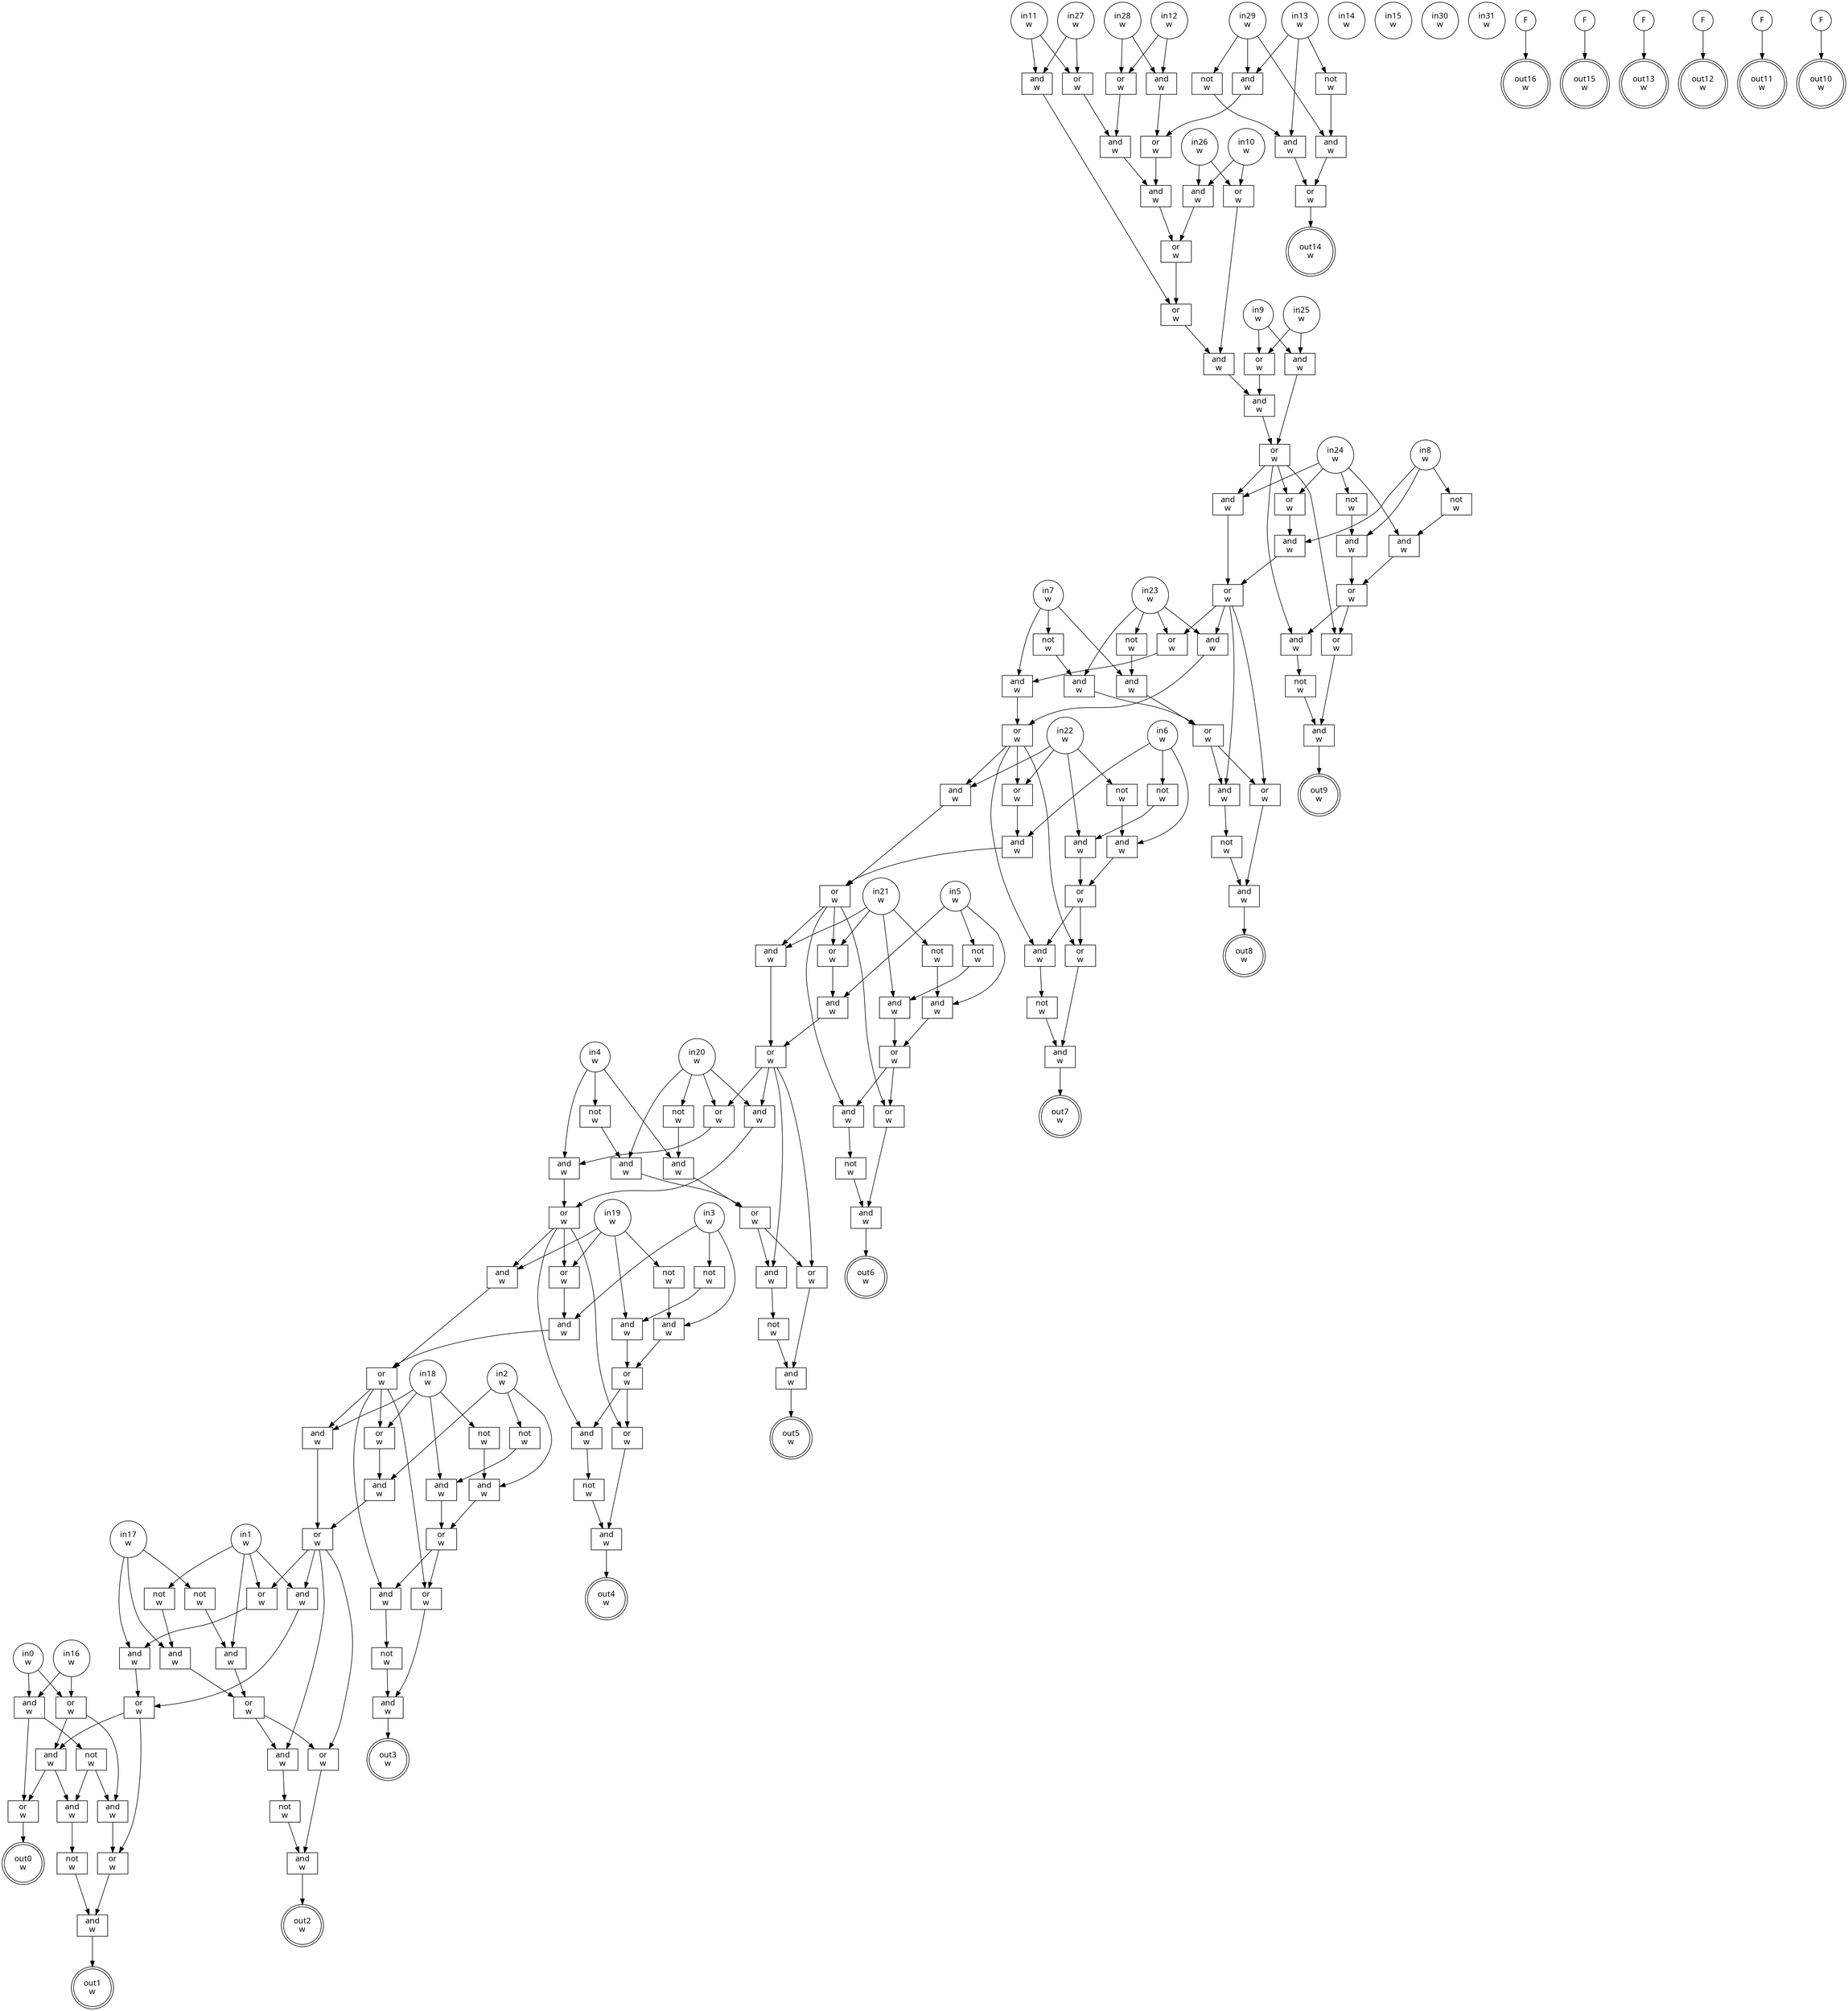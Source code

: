 digraph circuit{
	node [style = filled, fillcolor = white,shape=rect, fontname=geneva]
	g0 [label="in0\nw",shape=circle,fillcolor=white]
	g1 [label="in1\nw",shape=circle,fillcolor=white]
	g2 [label="in2\nw",shape=circle,fillcolor=white]
	g3 [label="in3\nw",shape=circle,fillcolor=white]
	g4 [label="in4\nw",shape=circle,fillcolor=white]
	g5 [label="in5\nw",shape=circle,fillcolor=white]
	g6 [label="in6\nw",shape=circle,fillcolor=white]
	g7 [label="in7\nw",shape=circle,fillcolor=white]
	g8 [label="in8\nw",shape=circle,fillcolor=white]
	g9 [label="in9\nw",shape=circle,fillcolor=white]
	g10 [label="in10\nw",shape=circle,fillcolor=white]
	g11 [label="in11\nw",shape=circle,fillcolor=white]
	g12 [label="in12\nw",shape=circle,fillcolor=white]
	g13 [label="in13\nw",shape=circle,fillcolor=white]
	g14 [label="in14\nw",shape=circle,fillcolor=white]
	g15 [label="in15\nw",shape=circle,fillcolor=white]
	g16 [label="in16\nw",shape=circle,fillcolor=white]
	g17 [label="in17\nw",shape=circle,fillcolor=white]
	g18 [label="in18\nw",shape=circle,fillcolor=white]
	g19 [label="in19\nw",shape=circle,fillcolor=white]
	g20 [label="in20\nw",shape=circle,fillcolor=white]
	g21 [label="in21\nw",shape=circle,fillcolor=white]
	g22 [label="in22\nw",shape=circle,fillcolor=white]
	g23 [label="in23\nw",shape=circle,fillcolor=white]
	g24 [label="in24\nw",shape=circle,fillcolor=white]
	g25 [label="in25\nw",shape=circle,fillcolor=white]
	g26 [label="in26\nw",shape=circle,fillcolor=white]
	g27 [label="in27\nw",shape=circle,fillcolor=white]
	g28 [label="in28\nw",shape=circle,fillcolor=white]
	g29 [label="in29\nw",shape=circle,fillcolor=white]
	g30 [label="in30\nw",shape=circle,fillcolor=white]
	g31 [label="in31\nw",shape=circle,fillcolor=white]
	g32 [label="F",shape=circle,fillcolor=white]
	g33 [label="F",shape=circle,fillcolor=white]
	g34 [label="F",shape=circle,fillcolor=white]
	g35 [label="F",shape=circle,fillcolor=white]
	g36 [label="F",shape=circle,fillcolor=white]
	g37 [label="F",shape=circle,fillcolor=white]
	g38 [label="not\nw",fillcolor=white]
	g39 [label="not\nw",fillcolor=white]
	g40 [label="not\nw",fillcolor=white]
	g41 [label="not\nw",fillcolor=white]
	g42 [label="not\nw",fillcolor=white]
	g43 [label="not\nw",fillcolor=white]
	g44 [label="not\nw",fillcolor=white]
	g45 [label="not\nw",fillcolor=white]
	g46 [label="not\nw",fillcolor=white]
	g47 [label="and\nw",fillcolor=white]
	g48 [label="and\nw",fillcolor=white]
	g49 [label="not\nw",fillcolor=white]
	g50 [label="and\nw",fillcolor=white]
	g51 [label="or\nw",fillcolor=white]
	g52 [label="or\nw",fillcolor=white]
	g53 [label="and\nw",fillcolor=white]
	g54 [label="or\nw",fillcolor=white]
	g55 [label="and\nw",fillcolor=white]
	g56 [label="or\nw",fillcolor=white]
	g57 [label="and\nw",fillcolor=white]
	g58 [label="and\nw",fillcolor=white]
	g59 [label="and\nw",fillcolor=white]
	g60 [label="or\nw",fillcolor=white]
	g61 [label="or\nw",fillcolor=white]
	g62 [label="or\nw",fillcolor=white]
	g63 [label="and\nw",fillcolor=white]
	g64 [label="or\nw",fillcolor=white]
	g65 [label="and\nw",fillcolor=white]
	g66 [label="and\nw",fillcolor=white]
	g67 [label="or\nw",fillcolor=white]
	g68 [label="or\nw",fillcolor=white]
	g69 [label="and\nw",fillcolor=white]
	g70 [label="and\nw",fillcolor=white]
	g71 [label="and\nw",fillcolor=white]
	g72 [label="or\nw",fillcolor=white]
	g73 [label="or\nw",fillcolor=white]
	g74 [label="and\nw",fillcolor=white]
	g75 [label="not\nw",fillcolor=white]
	g76 [label="and\nw",fillcolor=white]
	g77 [label="or\nw",fillcolor=white]
	g78 [label="and\nw",fillcolor=white]
	g79 [label="not\nw",fillcolor=white]
	g80 [label="or\nw",fillcolor=white]
	g81 [label="and\nw",fillcolor=white]
	g82 [label="and\nw",fillcolor=white]
	g83 [label="and\nw",fillcolor=white]
	g84 [label="or\nw",fillcolor=white]
	g85 [label="or\nw",fillcolor=white]
	g86 [label="and\nw",fillcolor=white]
	g87 [label="not\nw",fillcolor=white]
	g88 [label="and\nw",fillcolor=white]
	g89 [label="or\nw",fillcolor=white]
	g90 [label="and\nw",fillcolor=white]
	g91 [label="not\nw",fillcolor=white]
	g92 [label="or\nw",fillcolor=white]
	g93 [label="and\nw",fillcolor=white]
	g94 [label="and\nw",fillcolor=white]
	g95 [label="and\nw",fillcolor=white]
	g96 [label="or\nw",fillcolor=white]
	g97 [label="or\nw",fillcolor=white]
	g98 [label="and\nw",fillcolor=white]
	g99 [label="not\nw",fillcolor=white]
	g100 [label="and\nw",fillcolor=white]
	g101 [label="or\nw",fillcolor=white]
	g102 [label="and\nw",fillcolor=white]
	g103 [label="not\nw",fillcolor=white]
	g104 [label="or\nw",fillcolor=white]
	g105 [label="and\nw",fillcolor=white]
	g106 [label="and\nw",fillcolor=white]
	g107 [label="and\nw",fillcolor=white]
	g108 [label="or\nw",fillcolor=white]
	g109 [label="or\nw",fillcolor=white]
	g110 [label="and\nw",fillcolor=white]
	g111 [label="not\nw",fillcolor=white]
	g112 [label="and\nw",fillcolor=white]
	g113 [label="or\nw",fillcolor=white]
	g114 [label="and\nw",fillcolor=white]
	g115 [label="not\nw",fillcolor=white]
	g116 [label="or\nw",fillcolor=white]
	g117 [label="and\nw",fillcolor=white]
	g118 [label="and\nw",fillcolor=white]
	g119 [label="and\nw",fillcolor=white]
	g120 [label="or\nw",fillcolor=white]
	g121 [label="or\nw",fillcolor=white]
	g122 [label="and\nw",fillcolor=white]
	g123 [label="not\nw",fillcolor=white]
	g124 [label="and\nw",fillcolor=white]
	g125 [label="or\nw",fillcolor=white]
	g126 [label="and\nw",fillcolor=white]
	g127 [label="not\nw",fillcolor=white]
	g128 [label="or\nw",fillcolor=white]
	g129 [label="and\nw",fillcolor=white]
	g130 [label="and\nw",fillcolor=white]
	g131 [label="and\nw",fillcolor=white]
	g132 [label="or\nw",fillcolor=white]
	g133 [label="or\nw",fillcolor=white]
	g134 [label="and\nw",fillcolor=white]
	g135 [label="not\nw",fillcolor=white]
	g136 [label="and\nw",fillcolor=white]
	g137 [label="or\nw",fillcolor=white]
	g138 [label="and\nw",fillcolor=white]
	g139 [label="not\nw",fillcolor=white]
	g140 [label="or\nw",fillcolor=white]
	g141 [label="and\nw",fillcolor=white]
	g142 [label="and\nw",fillcolor=white]
	g143 [label="and\nw",fillcolor=white]
	g144 [label="or\nw",fillcolor=white]
	g145 [label="not\nw",fillcolor=white]
	g146 [label="and\nw",fillcolor=white]
	g147 [label="or\nw",fillcolor=white]
	g148 [label="and\nw",fillcolor=white]
	g149 [label="not\nw",fillcolor=white]
	g150 [label="or\nw",fillcolor=white]
	g151 [label="and\nw",fillcolor=white]
	g152 [label="and\nw",fillcolor=white]
	g153 [label="or\nw",fillcolor=white]
	g154 [label="and\nw",fillcolor=white]
	g155 [label="and\nw",fillcolor=white]
	g156 [label="or\nw",fillcolor=white]
	g157 [label="not\nw",fillcolor=white]
	g158 [label="and\nw",fillcolor=white]
	g159 [label="or\nw",fillcolor=white]
	g160 [label="and\nw",fillcolor=white]
	g161 [label="not\nw",fillcolor=white]
	g162 [label="or\nw",fillcolor=white]
	g163 [label="and\nw",fillcolor=white]
	g164 [label="and\nw",fillcolor=white]
	g165 [label="not\nw",fillcolor=white]
	g166 [label="or\nw",fillcolor=white]
	g167 [label="and\nw",fillcolor=white]
	g168 [label="or\nw",fillcolor=white]
	g169 [label="and\nw",fillcolor=white]
	g170 [label="and\nw",fillcolor=white]
	g171 [label="not\nw",fillcolor=white]
	g172 [label="and\nw",fillcolor=white]
	g173 [label="or\nw",fillcolor=white]
	g174 [label="out0\nw",shape=doublecircle,fillcolor=white]
	g175 [label="out1\nw",shape=doublecircle,fillcolor=white]
	g176 [label="out2\nw",shape=doublecircle,fillcolor=white]
	g177 [label="out3\nw",shape=doublecircle,fillcolor=white]
	g178 [label="out4\nw",shape=doublecircle,fillcolor=white]
	g179 [label="out5\nw",shape=doublecircle,fillcolor=white]
	g180 [label="out6\nw",shape=doublecircle,fillcolor=white]
	g181 [label="out7\nw",shape=doublecircle,fillcolor=white]
	g182 [label="out8\nw",shape=doublecircle,fillcolor=white]
	g183 [label="out9\nw",shape=doublecircle,fillcolor=white]
	g184 [label="out10\nw",shape=doublecircle,fillcolor=white]
	g185 [label="out11\nw",shape=doublecircle,fillcolor=white]
	g186 [label="out12\nw",shape=doublecircle,fillcolor=white]
	g187 [label="out13\nw",shape=doublecircle,fillcolor=white]
	g188 [label="out14\nw",shape=doublecircle,fillcolor=white]
	g189 [label="out15\nw",shape=doublecircle,fillcolor=white]
	g190 [label="out16\nw",shape=doublecircle,fillcolor=white]
	edge [fontname=Geneva,fontcolor=forestgreen]
	g0->g164
	g0->g166
	g1->g152
	g1->g153
	g1->g155
	g1->g157
	g2->g142
	g2->g143
	g2->g145
	g3->g130
	g3->g131
	g3->g135
	g4->g118
	g4->g119
	g4->g123
	g5->g106
	g5->g107
	g5->g111
	g6->g94
	g6->g95
	g6->g99
	g7->g82
	g7->g83
	g7->g87
	g8->g70
	g8->g71
	g8->g75
	g9->g64
	g9->g66
	g10->g59
	g10->g62
	g11->g55
	g11->g56
	g12->g52
	g12->g53
	g13->g47
	g13->g48
	g13->g49
	g16->g164
	g16->g166
	g17->g46
	g17->g154
	g17->g158
	g18->g45
	g18->g133
	g18->g134
	g18->g146
	g19->g44
	g19->g121
	g19->g122
	g19->g136
	g20->g43
	g20->g109
	g20->g110
	g20->g124
	g21->g42
	g21->g97
	g21->g98
	g21->g112
	g22->g41
	g22->g85
	g22->g86
	g22->g100
	g23->g40
	g23->g73
	g23->g74
	g23->g88
	g24->g39
	g24->g68
	g24->g69
	g24->g76
	g25->g64
	g25->g66
	g26->g59
	g26->g62
	g27->g55
	g27->g56
	g28->g52
	g28->g53
	g29->g38
	g29->g48
	g29->g50
	g32->g190
	g33->g189
	g34->g187
	g35->g186
	g36->g185
	g37->g184
	g38->g47
	g39->g70
	g40->g82
	g41->g94
	g42->g106
	g43->g118
	g44->g130
	g45->g142
	g46->g152
	g47->g51
	g48->g54
	g49->g50
	g50->g51
	g51->g188
	g52->g57
	g53->g54
	g54->g58
	g55->g61
	g56->g57
	g57->g58
	g58->g60
	g59->g60
	g60->g61
	g61->g63
	g62->g63
	g63->g65
	g64->g65
	g65->g67
	g66->g67
	g67->g68
	g67->g69
	g67->g78
	g67->g80
	g68->g71
	g69->g72
	g70->g77
	g71->g72
	g72->g73
	g72->g74
	g72->g90
	g72->g92
	g73->g83
	g74->g84
	g75->g76
	g76->g77
	g77->g78
	g77->g80
	g78->g79
	g79->g81
	g80->g81
	g81->g183
	g82->g89
	g83->g84
	g84->g85
	g84->g86
	g84->g102
	g84->g104
	g85->g95
	g86->g96
	g87->g88
	g88->g89
	g89->g90
	g89->g92
	g90->g91
	g91->g93
	g92->g93
	g93->g182
	g94->g101
	g95->g96
	g96->g97
	g96->g98
	g96->g114
	g96->g116
	g97->g107
	g98->g108
	g99->g100
	g100->g101
	g101->g102
	g101->g104
	g102->g103
	g103->g105
	g104->g105
	g105->g181
	g106->g113
	g107->g108
	g108->g109
	g108->g110
	g108->g126
	g108->g128
	g109->g119
	g110->g120
	g111->g112
	g112->g113
	g113->g114
	g113->g116
	g114->g115
	g115->g117
	g116->g117
	g117->g180
	g118->g125
	g119->g120
	g120->g121
	g120->g122
	g120->g138
	g120->g140
	g121->g131
	g122->g132
	g123->g124
	g124->g125
	g125->g126
	g125->g128
	g126->g127
	g127->g129
	g128->g129
	g129->g179
	g130->g137
	g131->g132
	g132->g133
	g132->g134
	g132->g148
	g132->g150
	g133->g143
	g134->g144
	g135->g136
	g136->g137
	g137->g138
	g137->g140
	g138->g139
	g139->g141
	g140->g141
	g141->g178
	g142->g147
	g143->g144
	g144->g153
	g144->g155
	g144->g160
	g144->g162
	g145->g146
	g146->g147
	g147->g148
	g147->g150
	g148->g149
	g149->g151
	g150->g151
	g151->g177
	g152->g159
	g153->g154
	g154->g156
	g155->g156
	g156->g168
	g156->g169
	g157->g158
	g158->g159
	g159->g160
	g159->g162
	g160->g161
	g161->g163
	g162->g163
	g163->g176
	g164->g165
	g164->g173
	g165->g167
	g165->g170
	g166->g167
	g166->g169
	g167->g168
	g168->g172
	g169->g170
	g169->g173
	g170->g171
	g171->g172
	g172->g175
	g173->g174
}